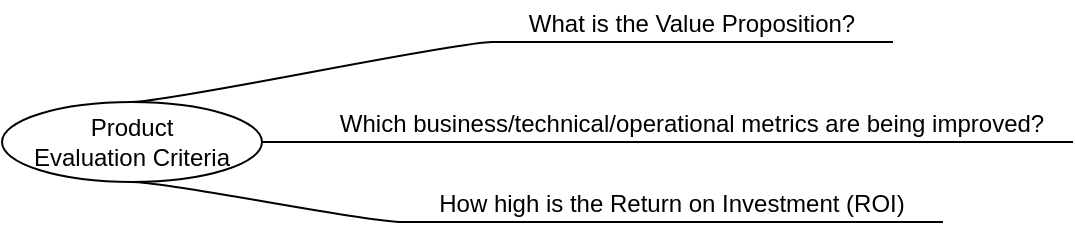 <mxfile version="13.8.5" type="github">
  <diagram id="bgm5x6gOrCEc5aM317vh" name="Page-1">
    <mxGraphModel dx="1422" dy="705" grid="1" gridSize="10" guides="1" tooltips="1" connect="1" arrows="1" fold="1" page="1" pageScale="1" pageWidth="827" pageHeight="1169" math="0" shadow="0">
      <root>
        <mxCell id="0" />
        <mxCell id="1" parent="0" />
        <mxCell id="M6VpILwEPFhzyX8ZO2HG-2" value="Product &lt;br&gt;Evaluation Criteria" style="ellipse;whiteSpace=wrap;html=1;align=center;newEdgeStyle={&quot;edgeStyle&quot;:&quot;entityRelationEdgeStyle&quot;,&quot;startArrow&quot;:&quot;none&quot;,&quot;endArrow&quot;:&quot;none&quot;,&quot;segment&quot;:10,&quot;curved&quot;:1};treeFolding=1;treeMoving=1;" vertex="1" parent="1">
          <mxGeometry x="230" y="340" width="130" height="40" as="geometry" />
        </mxCell>
        <mxCell id="M6VpILwEPFhzyX8ZO2HG-5" value="What is the Value Proposition?" style="whiteSpace=wrap;html=1;shape=partialRectangle;top=0;left=0;bottom=1;right=0;points=[[0,1],[1,1]];fillColor=none;align=center;verticalAlign=bottom;routingCenterY=0.5;snapToPoint=1;recursiveResize=0;autosize=1;treeFolding=1;treeMoving=1;newEdgeStyle={&quot;edgeStyle&quot;:&quot;entityRelationEdgeStyle&quot;,&quot;startArrow&quot;:&quot;none&quot;,&quot;endArrow&quot;:&quot;none&quot;,&quot;segment&quot;:10,&quot;curved&quot;:1};" vertex="1" parent="1">
          <mxGeometry x="475" y="290" width="200" height="20" as="geometry" />
        </mxCell>
        <mxCell id="M6VpILwEPFhzyX8ZO2HG-6" value="" style="edgeStyle=entityRelationEdgeStyle;startArrow=none;endArrow=none;segment=10;curved=1;exitX=0.5;exitY=0;exitDx=0;exitDy=0;" edge="1" target="M6VpILwEPFhzyX8ZO2HG-5" parent="1" source="M6VpILwEPFhzyX8ZO2HG-2">
          <mxGeometry relative="1" as="geometry">
            <mxPoint x="310" y="330" as="sourcePoint" />
          </mxGeometry>
        </mxCell>
        <mxCell id="M6VpILwEPFhzyX8ZO2HG-7" value="Which business/technical/operational metrics are being improved?" style="whiteSpace=wrap;html=1;shape=partialRectangle;top=0;left=0;bottom=1;right=0;points=[[0,1],[1,1]];fillColor=none;align=center;verticalAlign=bottom;routingCenterY=0.5;snapToPoint=1;recursiveResize=0;autosize=1;treeFolding=1;treeMoving=1;newEdgeStyle={&quot;edgeStyle&quot;:&quot;entityRelationEdgeStyle&quot;,&quot;startArrow&quot;:&quot;none&quot;,&quot;endArrow&quot;:&quot;none&quot;,&quot;segment&quot;:10,&quot;curved&quot;:1};" vertex="1" parent="1">
          <mxGeometry x="385" y="340" width="380" height="20" as="geometry" />
        </mxCell>
        <mxCell id="M6VpILwEPFhzyX8ZO2HG-8" value="" style="edgeStyle=entityRelationEdgeStyle;startArrow=none;endArrow=none;segment=10;curved=1;exitX=1;exitY=0.5;exitDx=0;exitDy=0;" edge="1" target="M6VpILwEPFhzyX8ZO2HG-7" parent="1" source="M6VpILwEPFhzyX8ZO2HG-2">
          <mxGeometry relative="1" as="geometry">
            <mxPoint x="430" y="360" as="sourcePoint" />
          </mxGeometry>
        </mxCell>
        <mxCell id="M6VpILwEPFhzyX8ZO2HG-9" value="How high is the Return on Investment (ROI)" style="whiteSpace=wrap;html=1;shape=partialRectangle;top=0;left=0;bottom=1;right=0;points=[[0,1],[1,1]];fillColor=none;align=center;verticalAlign=bottom;routingCenterY=0.5;snapToPoint=1;recursiveResize=0;autosize=1;treeFolding=1;treeMoving=1;newEdgeStyle={&quot;edgeStyle&quot;:&quot;entityRelationEdgeStyle&quot;,&quot;startArrow&quot;:&quot;none&quot;,&quot;endArrow&quot;:&quot;none&quot;,&quot;segment&quot;:10,&quot;curved&quot;:1};" vertex="1" parent="1">
          <mxGeometry x="430" y="380" width="270" height="20" as="geometry" />
        </mxCell>
        <mxCell id="M6VpILwEPFhzyX8ZO2HG-10" value="" style="edgeStyle=entityRelationEdgeStyle;startArrow=none;endArrow=none;segment=10;curved=1;exitX=0.5;exitY=1;exitDx=0;exitDy=0;" edge="1" target="M6VpILwEPFhzyX8ZO2HG-9" parent="1" source="M6VpILwEPFhzyX8ZO2HG-2">
          <mxGeometry relative="1" as="geometry">
            <mxPoint x="330" y="420" as="sourcePoint" />
          </mxGeometry>
        </mxCell>
      </root>
    </mxGraphModel>
  </diagram>
</mxfile>

